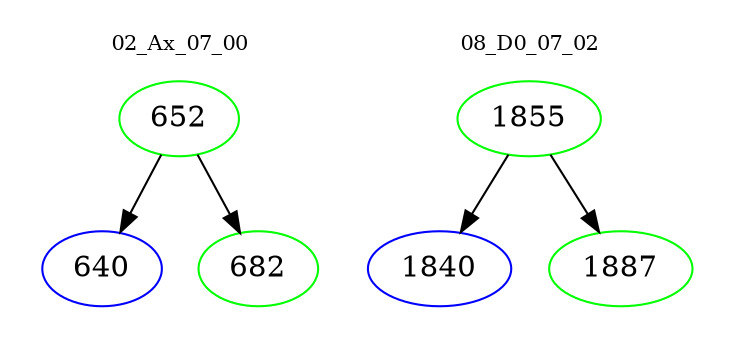 digraph{
subgraph cluster_0 {
color = white
label = "02_Ax_07_00";
fontsize=10;
T0_652 [label="652", color="green"]
T0_652 -> T0_640 [color="black"]
T0_640 [label="640", color="blue"]
T0_652 -> T0_682 [color="black"]
T0_682 [label="682", color="green"]
}
subgraph cluster_1 {
color = white
label = "08_D0_07_02";
fontsize=10;
T1_1855 [label="1855", color="green"]
T1_1855 -> T1_1840 [color="black"]
T1_1840 [label="1840", color="blue"]
T1_1855 -> T1_1887 [color="black"]
T1_1887 [label="1887", color="green"]
}
}
